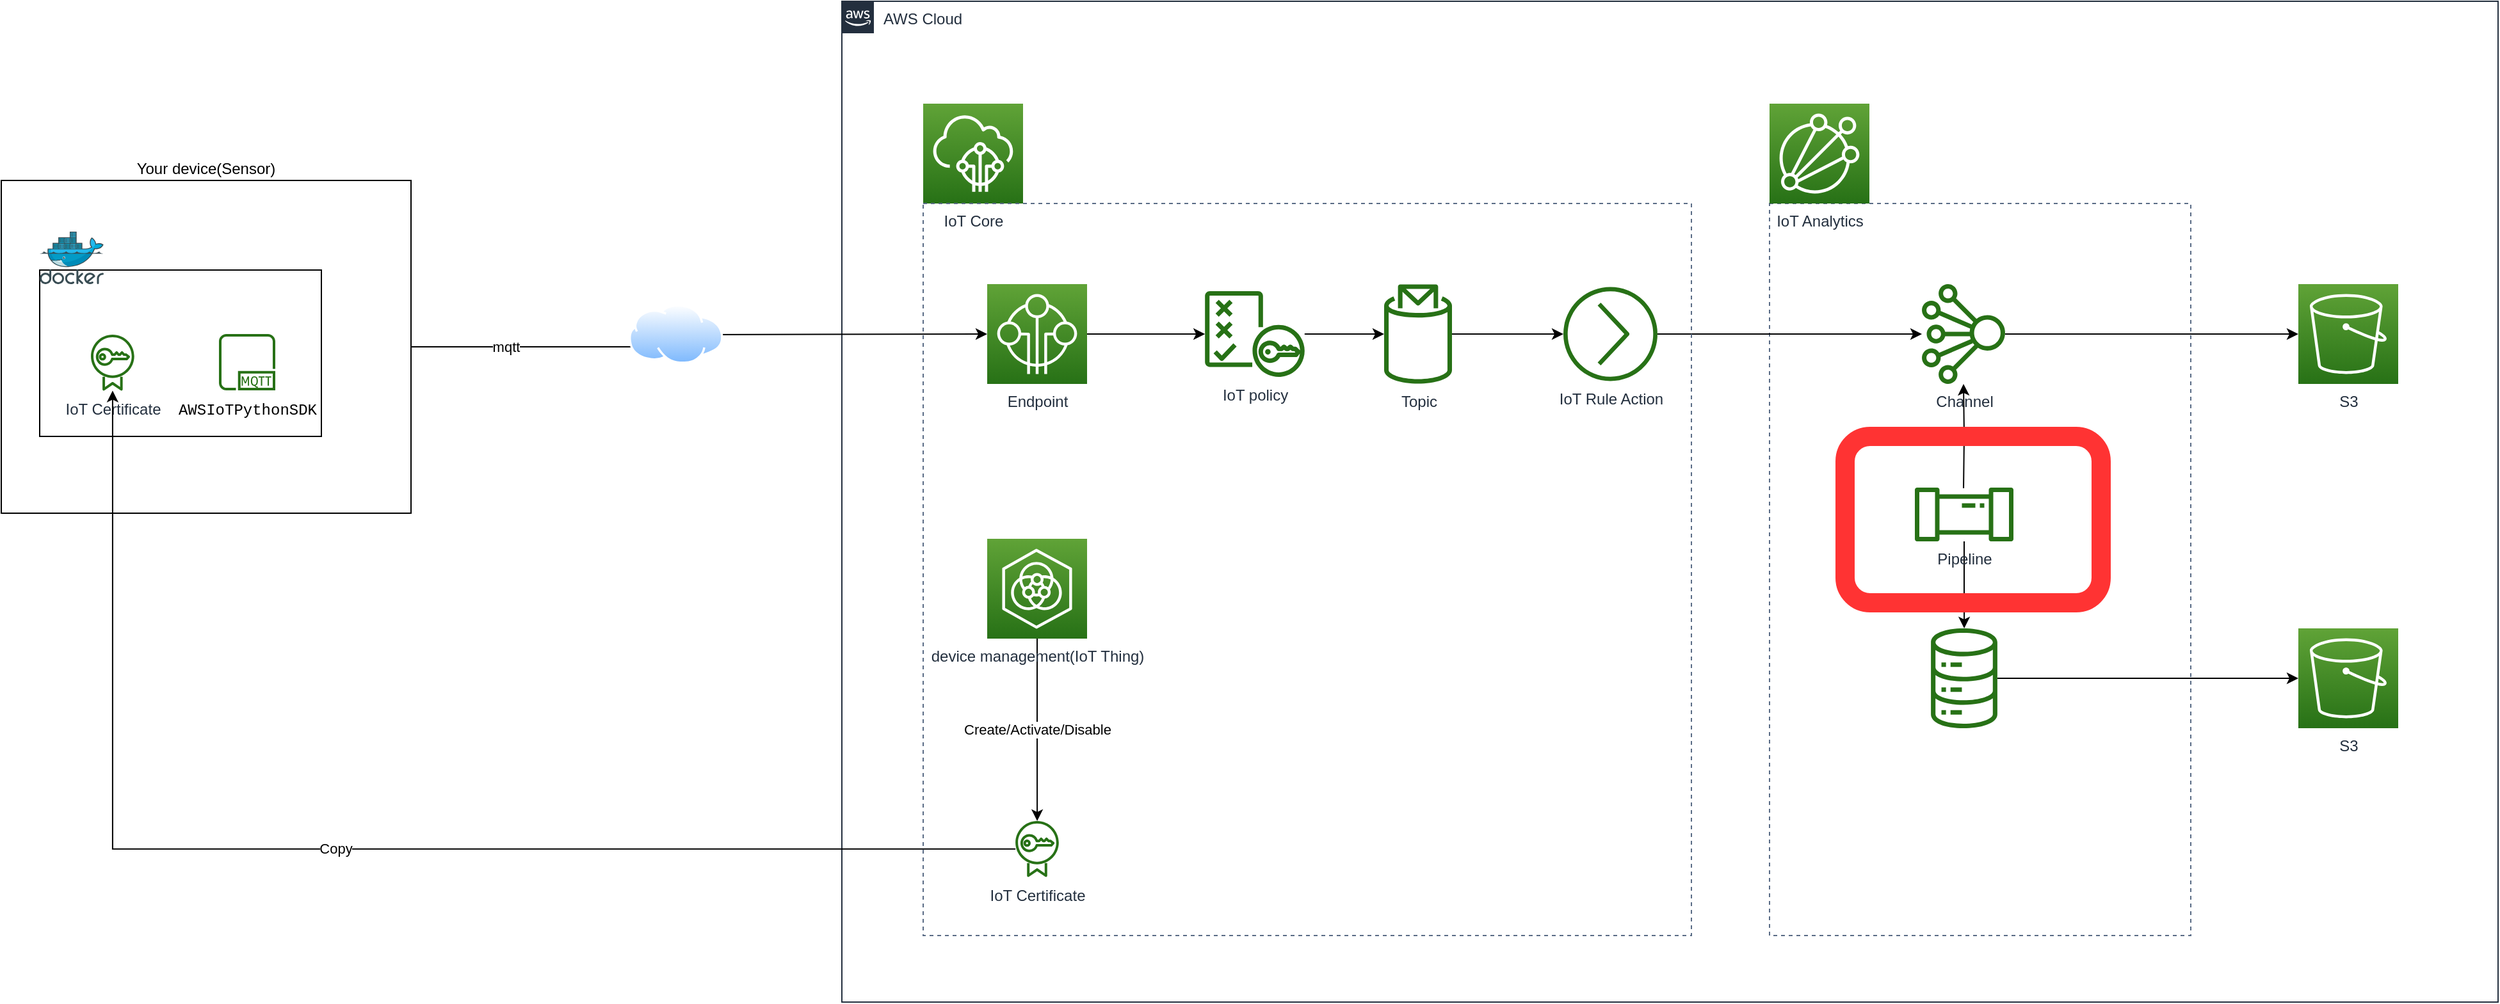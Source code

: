 <mxfile version="13.9.5" type="device"><diagram id="itCqos71LzBazKahouQS" name="Page-1"><mxGraphModel dx="2158" dy="2029" grid="1" gridSize="10" guides="1" tooltips="1" connect="1" arrows="1" fold="1" page="1" pageScale="1" pageWidth="827" pageHeight="1169" math="0" shadow="0"><root><mxCell id="0"/><mxCell id="1" parent="0"/><mxCell id="47xqDn9ZzX8lSBzLMQJz-2" value="AWS Cloud" style="points=[[0,0],[0.25,0],[0.5,0],[0.75,0],[1,0],[1,0.25],[1,0.5],[1,0.75],[1,1],[0.75,1],[0.5,1],[0.25,1],[0,1],[0,0.75],[0,0.5],[0,0.25]];outlineConnect=0;gradientColor=none;html=1;whiteSpace=wrap;fontSize=12;fontStyle=0;shape=mxgraph.aws4.group;grIcon=mxgraph.aws4.group_aws_cloud_alt;strokeColor=#232F3E;fillColor=none;verticalAlign=top;align=left;spacingLeft=30;fontColor=#232F3E;dashed=0;" parent="1" vertex="1"><mxGeometry x="516.5" y="-60" width="1293.5" height="782" as="geometry"/></mxCell><mxCell id="47xqDn9ZzX8lSBzLMQJz-29" value="" style="fillColor=none;strokeColor=#5A6C86;dashed=1;verticalAlign=top;fontStyle=0;fontColor=#5A6C86;" parent="1" vertex="1"><mxGeometry x="1241" y="98" width="329" height="572" as="geometry"/></mxCell><mxCell id="gyymF3SNmLWiR73jd6st-2" value="Your device(Sensor)" style="rounded=0;whiteSpace=wrap;html=1;labelPosition=center;verticalLabelPosition=top;align=center;verticalAlign=bottom;" parent="1" vertex="1"><mxGeometry x="-140" y="80" width="320" height="260" as="geometry"/></mxCell><mxCell id="47xqDn9ZzX8lSBzLMQJz-7" value="" style="rounded=0;whiteSpace=wrap;html=1;" parent="1" vertex="1"><mxGeometry x="-110" y="150" width="220" height="130" as="geometry"/></mxCell><mxCell id="gyymF3SNmLWiR73jd6st-5" value="x" style="edgeStyle=orthogonalEdgeStyle;rounded=0;orthogonalLoop=1;jettySize=auto;html=1;" parent="1" source="gyymF3SNmLWiR73jd6st-2" edge="1"><mxGeometry relative="1" as="geometry"><mxPoint x="630" y="200" as="targetPoint"/></mxGeometry></mxCell><mxCell id="gyymF3SNmLWiR73jd6st-9" value="mqtt" style="edgeLabel;html=1;align=center;verticalAlign=middle;resizable=0;points=[];" parent="gyymF3SNmLWiR73jd6st-5" vertex="1" connectable="0"><mxGeometry x="-0.293" y="-1" relative="1" as="geometry"><mxPoint x="-89" y="-1" as="offset"/></mxGeometry></mxCell><mxCell id="47xqDn9ZzX8lSBzLMQJz-1" value="" style="aspect=fixed;perimeter=ellipsePerimeter;html=1;align=center;shadow=0;dashed=0;spacingTop=3;image;image=img/lib/active_directory/internet_cloud.svg;" parent="1" vertex="1"><mxGeometry x="350" y="176.75" width="73.81" height="46.5" as="geometry"/></mxCell><mxCell id="47xqDn9ZzX8lSBzLMQJz-3" value="IoT Certificate" style="outlineConnect=0;fontColor=#232F3E;gradientColor=none;fillColor=#277116;strokeColor=none;dashed=0;verticalLabelPosition=bottom;verticalAlign=top;align=center;html=1;fontSize=12;fontStyle=0;aspect=fixed;pointerEvents=1;shape=mxgraph.aws4.certificate_manager;" parent="1" vertex="1"><mxGeometry x="-70" y="200" width="33.85" height="44.75" as="geometry"/></mxCell><mxCell id="47xqDn9ZzX8lSBzLMQJz-4" value="&lt;div style=&quot;font-family: &amp;#34;menlo&amp;#34; , &amp;#34;monaco&amp;#34; , &amp;#34;courier new&amp;#34; , monospace ; line-height: 18px&quot;&gt;&lt;span style=&quot;background-color: rgb(255 , 255 , 255)&quot;&gt;&lt;font color=&quot;#000000&quot;&gt;AWSIoTPythonSDK&lt;/font&gt;&lt;/span&gt;&lt;/div&gt;" style="outlineConnect=0;fontColor=#232F3E;gradientColor=none;fillColor=#277116;strokeColor=none;dashed=0;verticalLabelPosition=bottom;verticalAlign=top;align=center;html=1;fontSize=12;fontStyle=0;aspect=fixed;pointerEvents=1;shape=mxgraph.aws4.mqtt_protocol;" parent="1" vertex="1"><mxGeometry x="30" y="200" width="44" height="44" as="geometry"/></mxCell><mxCell id="47xqDn9ZzX8lSBzLMQJz-5" value="" style="aspect=fixed;html=1;points=[];align=center;image;fontSize=12;image=img/lib/mscae/Docker.svg;" parent="1" vertex="1"><mxGeometry x="-110" y="120" width="50" height="41" as="geometry"/></mxCell><mxCell id="47xqDn9ZzX8lSBzLMQJz-13" style="edgeStyle=orthogonalEdgeStyle;rounded=0;orthogonalLoop=1;jettySize=auto;html=1;" parent="1" source="47xqDn9ZzX8lSBzLMQJz-10" target="47xqDn9ZzX8lSBzLMQJz-11" edge="1"><mxGeometry relative="1" as="geometry"/></mxCell><mxCell id="47xqDn9ZzX8lSBzLMQJz-10" value="Endpoint" style="outlineConnect=0;fontColor=#232F3E;gradientColor=#60A337;gradientDirection=north;fillColor=#277116;strokeColor=#ffffff;dashed=0;verticalLabelPosition=bottom;verticalAlign=top;align=center;html=1;fontSize=12;fontStyle=0;aspect=fixed;shape=mxgraph.aws4.resourceIcon;resIcon=mxgraph.aws4.internet_of_things;" parent="1" vertex="1"><mxGeometry x="630" y="161" width="78" height="78" as="geometry"/></mxCell><mxCell id="47xqDn9ZzX8lSBzLMQJz-14" style="edgeStyle=orthogonalEdgeStyle;rounded=0;orthogonalLoop=1;jettySize=auto;html=1;" parent="1" source="47xqDn9ZzX8lSBzLMQJz-11" target="47xqDn9ZzX8lSBzLMQJz-12" edge="1"><mxGeometry relative="1" as="geometry"/></mxCell><mxCell id="47xqDn9ZzX8lSBzLMQJz-11" value="IoT policy" style="outlineConnect=0;fontColor=#232F3E;gradientColor=none;fillColor=#277116;strokeColor=none;dashed=0;verticalLabelPosition=bottom;verticalAlign=top;align=center;html=1;fontSize=12;fontStyle=0;aspect=fixed;pointerEvents=1;shape=mxgraph.aws4.policy;" parent="1" vertex="1"><mxGeometry x="800" y="166.5" width="78" height="67" as="geometry"/></mxCell><mxCell id="47xqDn9ZzX8lSBzLMQJz-26" style="edgeStyle=orthogonalEdgeStyle;rounded=0;orthogonalLoop=1;jettySize=auto;html=1;" parent="1" source="47xqDn9ZzX8lSBzLMQJz-12" target="47xqDn9ZzX8lSBzLMQJz-22" edge="1"><mxGeometry relative="1" as="geometry"/></mxCell><mxCell id="47xqDn9ZzX8lSBzLMQJz-12" value="Topic" style="outlineConnect=0;fontColor=#232F3E;gradientColor=none;fillColor=#277116;strokeColor=none;dashed=0;verticalLabelPosition=bottom;verticalAlign=top;align=center;html=1;fontSize=12;fontStyle=0;aspect=fixed;pointerEvents=1;shape=mxgraph.aws4.topic_2;" parent="1" vertex="1"><mxGeometry x="940" y="161" width="53" height="78" as="geometry"/></mxCell><mxCell id="47xqDn9ZzX8lSBzLMQJz-20" value="Create/Activate/Disable" style="edgeStyle=orthogonalEdgeStyle;rounded=0;orthogonalLoop=1;jettySize=auto;html=1;" parent="1" source="47xqDn9ZzX8lSBzLMQJz-15" target="47xqDn9ZzX8lSBzLMQJz-19" edge="1"><mxGeometry relative="1" as="geometry"/></mxCell><mxCell id="47xqDn9ZzX8lSBzLMQJz-15" value="device management(IoT Thing)" style="outlineConnect=0;fontColor=#232F3E;gradientColor=#60A337;gradientDirection=north;fillColor=#277116;strokeColor=#ffffff;dashed=0;verticalLabelPosition=bottom;verticalAlign=top;align=center;html=1;fontSize=12;fontStyle=0;aspect=fixed;shape=mxgraph.aws4.resourceIcon;resIcon=mxgraph.aws4.iot_device_management;" parent="1" vertex="1"><mxGeometry x="630" y="360" width="78" height="78" as="geometry"/></mxCell><mxCell id="47xqDn9ZzX8lSBzLMQJz-21" value="Copy" style="edgeStyle=orthogonalEdgeStyle;rounded=0;orthogonalLoop=1;jettySize=auto;html=1;" parent="1" source="47xqDn9ZzX8lSBzLMQJz-19" target="47xqDn9ZzX8lSBzLMQJz-3" edge="1"><mxGeometry relative="1" as="geometry"/></mxCell><mxCell id="47xqDn9ZzX8lSBzLMQJz-19" value="IoT Certificate" style="outlineConnect=0;fontColor=#232F3E;gradientColor=none;fillColor=#277116;strokeColor=none;dashed=0;verticalLabelPosition=bottom;verticalAlign=top;align=center;html=1;fontSize=12;fontStyle=0;aspect=fixed;pointerEvents=1;shape=mxgraph.aws4.certificate_manager;" parent="1" vertex="1"><mxGeometry x="652.07" y="580" width="33.85" height="44.75" as="geometry"/></mxCell><mxCell id="47xqDn9ZzX8lSBzLMQJz-25" style="edgeStyle=orthogonalEdgeStyle;rounded=0;orthogonalLoop=1;jettySize=auto;html=1;" parent="1" source="47xqDn9ZzX8lSBzLMQJz-22" target="47xqDn9ZzX8lSBzLMQJz-24" edge="1"><mxGeometry relative="1" as="geometry"/></mxCell><mxCell id="47xqDn9ZzX8lSBzLMQJz-22" value="IoT Rule Action" style="outlineConnect=0;fontColor=#232F3E;gradientColor=none;fillColor=#277116;strokeColor=none;dashed=0;verticalLabelPosition=bottom;verticalAlign=top;align=center;html=1;fontSize=12;fontStyle=0;aspect=fixed;pointerEvents=1;shape=mxgraph.aws4.action;" parent="1" vertex="1"><mxGeometry x="1080" y="163.25" width="73.5" height="73.5" as="geometry"/></mxCell><mxCell id="47xqDn9ZzX8lSBzLMQJz-34" style="edgeStyle=orthogonalEdgeStyle;rounded=0;orthogonalLoop=1;jettySize=auto;html=1;" parent="1" source="47xqDn9ZzX8lSBzLMQJz-24" target="47xqDn9ZzX8lSBzLMQJz-33" edge="1"><mxGeometry relative="1" as="geometry"/></mxCell><mxCell id="47xqDn9ZzX8lSBzLMQJz-24" value="Channel" style="outlineConnect=0;fontColor=#232F3E;gradientColor=none;fillColor=#277116;strokeColor=none;dashed=0;verticalLabelPosition=bottom;verticalAlign=top;align=center;html=1;fontSize=12;fontStyle=0;aspect=fixed;pointerEvents=1;shape=mxgraph.aws4.iot_analytics_channel;" parent="1" vertex="1"><mxGeometry x="1360" y="161" width="65" height="78" as="geometry"/></mxCell><mxCell id="47xqDn9ZzX8lSBzLMQJz-27" value="IoT Core" style="outlineConnect=0;fontColor=#232F3E;gradientColor=#60A337;gradientDirection=north;fillColor=#277116;strokeColor=#ffffff;dashed=0;verticalLabelPosition=bottom;verticalAlign=top;align=center;html=1;fontSize=12;fontStyle=0;aspect=fixed;shape=mxgraph.aws4.resourceIcon;resIcon=mxgraph.aws4.iot_core;" parent="1" vertex="1"><mxGeometry x="580" y="20" width="78" height="78" as="geometry"/></mxCell><mxCell id="47xqDn9ZzX8lSBzLMQJz-28" value="" style="fillColor=none;strokeColor=#5A6C86;dashed=1;verticalAlign=top;fontStyle=0;fontColor=#5A6C86;" parent="1" vertex="1"><mxGeometry x="580" y="98" width="600" height="572" as="geometry"/></mxCell><mxCell id="47xqDn9ZzX8lSBzLMQJz-31" value="IoT Analytics" style="outlineConnect=0;fontColor=#232F3E;gradientColor=#60A337;gradientDirection=north;fillColor=#277116;strokeColor=#ffffff;dashed=0;verticalLabelPosition=bottom;verticalAlign=top;align=center;html=1;fontSize=12;fontStyle=0;aspect=fixed;shape=mxgraph.aws4.resourceIcon;resIcon=mxgraph.aws4.iot_analytics;" parent="1" vertex="1"><mxGeometry x="1241" y="20" width="78" height="78" as="geometry"/></mxCell><mxCell id="47xqDn9ZzX8lSBzLMQJz-33" value="S3" style="outlineConnect=0;fontColor=#232F3E;gradientColor=#60A337;gradientDirection=north;fillColor=#277116;strokeColor=#ffffff;dashed=0;verticalLabelPosition=bottom;verticalAlign=top;align=center;html=1;fontSize=12;fontStyle=0;aspect=fixed;shape=mxgraph.aws4.resourceIcon;resIcon=mxgraph.aws4.s3;" parent="1" vertex="1"><mxGeometry x="1654" y="161" width="78" height="78" as="geometry"/></mxCell><mxCell id="OE9prMnzegwcWFXXLcgy-2" style="edgeStyle=orthogonalEdgeStyle;rounded=0;orthogonalLoop=1;jettySize=auto;html=1;" edge="1" parent="1" target="47xqDn9ZzX8lSBzLMQJz-24"><mxGeometry relative="1" as="geometry"><mxPoint x="1392.529" y="320.551" as="sourcePoint"/></mxGeometry></mxCell><mxCell id="OE9prMnzegwcWFXXLcgy-6" style="edgeStyle=orthogonalEdgeStyle;rounded=0;orthogonalLoop=1;jettySize=auto;html=1;" edge="1" parent="1" source="OE9prMnzegwcWFXXLcgy-4" target="OE9prMnzegwcWFXXLcgy-5"><mxGeometry relative="1" as="geometry"/></mxCell><mxCell id="OE9prMnzegwcWFXXLcgy-4" value="Pipeline" style="outlineConnect=0;fontColor=#232F3E;gradientColor=none;fillColor=#277116;strokeColor=none;dashed=0;verticalLabelPosition=bottom;verticalAlign=top;align=center;html=1;fontSize=12;fontStyle=0;aspect=fixed;pointerEvents=1;shape=mxgraph.aws4.iot_analytics_pipeline;" vertex="1" parent="1"><mxGeometry x="1354" y="320" width="78" height="42" as="geometry"/></mxCell><mxCell id="OE9prMnzegwcWFXXLcgy-8" style="edgeStyle=orthogonalEdgeStyle;rounded=0;orthogonalLoop=1;jettySize=auto;html=1;" edge="1" parent="1" source="OE9prMnzegwcWFXXLcgy-5" target="OE9prMnzegwcWFXXLcgy-7"><mxGeometry relative="1" as="geometry"/></mxCell><mxCell id="OE9prMnzegwcWFXXLcgy-5" value="" style="outlineConnect=0;fontColor=#232F3E;gradientColor=none;fillColor=#277116;strokeColor=none;dashed=0;verticalLabelPosition=bottom;verticalAlign=top;align=center;html=1;fontSize=12;fontStyle=0;aspect=fixed;pointerEvents=1;shape=mxgraph.aws4.iot_analytics_data_store;" vertex="1" parent="1"><mxGeometry x="1366" y="430" width="54" height="78" as="geometry"/></mxCell><mxCell id="OE9prMnzegwcWFXXLcgy-7" value="S3" style="outlineConnect=0;fontColor=#232F3E;gradientColor=#60A337;gradientDirection=north;fillColor=#277116;strokeColor=#ffffff;dashed=0;verticalLabelPosition=bottom;verticalAlign=top;align=center;html=1;fontSize=12;fontStyle=0;aspect=fixed;shape=mxgraph.aws4.resourceIcon;resIcon=mxgraph.aws4.s3;" vertex="1" parent="1"><mxGeometry x="1654" y="430" width="78" height="78" as="geometry"/></mxCell><mxCell id="OE9prMnzegwcWFXXLcgy-9" value="" style="rounded=1;whiteSpace=wrap;html=1;fillColor=none;strokeWidth=15;strokeColor=#FF3333;" vertex="1" parent="1"><mxGeometry x="1300" y="280" width="200" height="130" as="geometry"/></mxCell></root></mxGraphModel></diagram></mxfile>